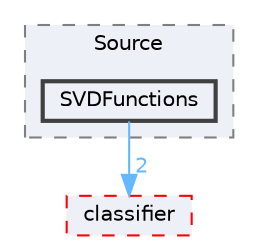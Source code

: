 digraph "Face_Access_inferencing/src/edge-impulse-sdk/CMSIS/NN/Source/SVDFunctions"
{
 // LATEX_PDF_SIZE
  bgcolor="transparent";
  edge [fontname=Helvetica,fontsize=10,labelfontname=Helvetica,labelfontsize=10];
  node [fontname=Helvetica,fontsize=10,shape=box,height=0.2,width=0.4];
  compound=true
  subgraph clusterdir_9eb74fd60140a783a426b4fdae9534ae {
    graph [ bgcolor="#edf0f7", pencolor="grey50", label="Source", fontname=Helvetica,fontsize=10 style="filled,dashed", URL="dir_9eb74fd60140a783a426b4fdae9534ae.html",tooltip=""]
  dir_da1a28b5333b71e479d5a9714ec81367 [label="SVDFunctions", fillcolor="#edf0f7", color="grey25", style="filled,bold", URL="dir_da1a28b5333b71e479d5a9714ec81367.html",tooltip=""];
  }
  dir_23fbe5a3fb0933f31748c7066d658296 [label="classifier", fillcolor="#edf0f7", color="red", style="filled,dashed", URL="dir_23fbe5a3fb0933f31748c7066d658296.html",tooltip=""];
  dir_da1a28b5333b71e479d5a9714ec81367->dir_23fbe5a3fb0933f31748c7066d658296 [headlabel="2", labeldistance=1.5 headhref="dir_000312_000048.html" href="dir_000312_000048.html" color="steelblue1" fontcolor="steelblue1"];
}
